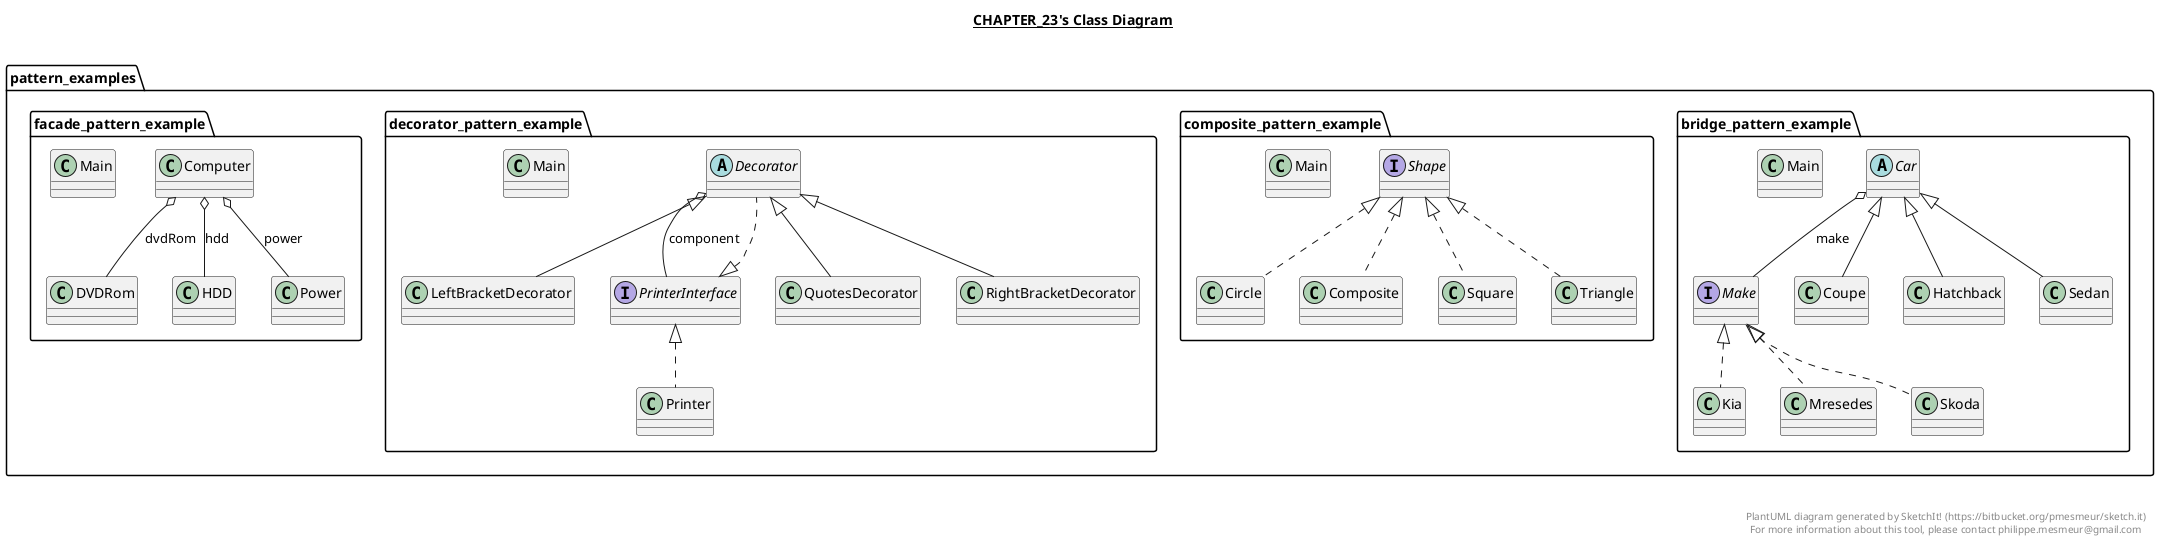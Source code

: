 @startuml

title __CHAPTER_23's Class Diagram__\n

  namespace pattern_examples.bridge_pattern_example {
    abstract class pattern_examples.bridge_pattern_example.Car {
    }
  }
  

  namespace pattern_examples.bridge_pattern_example {
    class pattern_examples.bridge_pattern_example.Coupe {
    }
  }
  

  namespace pattern_examples.bridge_pattern_example {
    class pattern_examples.bridge_pattern_example.Hatchback {
    }
  }
  

  namespace pattern_examples.bridge_pattern_example {
    class pattern_examples.bridge_pattern_example.Kia {
    }
  }
  

  namespace pattern_examples.bridge_pattern_example {
    class pattern_examples.bridge_pattern_example.Main {
    }
  }
  

  namespace pattern_examples.bridge_pattern_example {
    interface pattern_examples.bridge_pattern_example.Make {
    }
  }
  

  namespace pattern_examples.bridge_pattern_example {
    class pattern_examples.bridge_pattern_example.Mresedes {
    }
  }
  

  namespace pattern_examples.bridge_pattern_example {
    class pattern_examples.bridge_pattern_example.Sedan {
    }
  }
  

  namespace pattern_examples.bridge_pattern_example {
    class pattern_examples.bridge_pattern_example.Skoda {
    }
  }
  

  namespace pattern_examples.composite_pattern_example {
    class pattern_examples.composite_pattern_example.Circle {
    }
  }
  

  namespace pattern_examples.composite_pattern_example {
    class pattern_examples.composite_pattern_example.Composite {
    }
  }
  

  namespace pattern_examples.composite_pattern_example {
    class pattern_examples.composite_pattern_example.Main {
    }
  }
  

  namespace pattern_examples.composite_pattern_example {
    interface pattern_examples.composite_pattern_example.Shape {
    }
  }
  

  namespace pattern_examples.composite_pattern_example {
    class pattern_examples.composite_pattern_example.Square {
    }
  }
  

  namespace pattern_examples.composite_pattern_example {
    class pattern_examples.composite_pattern_example.Triangle {
    }
  }
  

  namespace pattern_examples.decorator_pattern_example {
    abstract class pattern_examples.decorator_pattern_example.Decorator {
    }
  }
  

  namespace pattern_examples.decorator_pattern_example {
    class pattern_examples.decorator_pattern_example.LeftBracketDecorator {
    }
  }
  

  namespace pattern_examples.decorator_pattern_example {
    class pattern_examples.decorator_pattern_example.Main {
    }
  }
  

  namespace pattern_examples.decorator_pattern_example {
    class pattern_examples.decorator_pattern_example.Printer {
    }
  }
  

  namespace pattern_examples.decorator_pattern_example {
    interface pattern_examples.decorator_pattern_example.PrinterInterface {
    }
  }
  

  namespace pattern_examples.decorator_pattern_example {
    class pattern_examples.decorator_pattern_example.QuotesDecorator {
    }
  }
  

  namespace pattern_examples.decorator_pattern_example {
    class pattern_examples.decorator_pattern_example.RightBracketDecorator {
    }
  }
  

  namespace pattern_examples.facade_pattern_example {
    class pattern_examples.facade_pattern_example.Computer {
    }
  }
  

  namespace pattern_examples.facade_pattern_example {
    class pattern_examples.facade_pattern_example.DVDRom {
    }
  }
  

  namespace pattern_examples.facade_pattern_example {
    class pattern_examples.facade_pattern_example.HDD {
    }
  }
  

  namespace pattern_examples.facade_pattern_example {
    class pattern_examples.facade_pattern_example.Main {
    }
  }
  

  namespace pattern_examples.facade_pattern_example {
    class pattern_examples.facade_pattern_example.Power {
    }
  }
  

  pattern_examples.bridge_pattern_example.Car o-- pattern_examples.bridge_pattern_example.Make : make
  pattern_examples.bridge_pattern_example.Coupe -up-|> pattern_examples.bridge_pattern_example.Car
  pattern_examples.bridge_pattern_example.Hatchback -up-|> pattern_examples.bridge_pattern_example.Car
  pattern_examples.bridge_pattern_example.Kia .up.|> pattern_examples.bridge_pattern_example.Make
  pattern_examples.bridge_pattern_example.Mresedes .up.|> pattern_examples.bridge_pattern_example.Make
  pattern_examples.bridge_pattern_example.Sedan -up-|> pattern_examples.bridge_pattern_example.Car
  pattern_examples.bridge_pattern_example.Skoda .up.|> pattern_examples.bridge_pattern_example.Make
  pattern_examples.composite_pattern_example.Circle .up.|> pattern_examples.composite_pattern_example.Shape
  pattern_examples.composite_pattern_example.Composite .up.|> pattern_examples.composite_pattern_example.Shape
  pattern_examples.composite_pattern_example.Square .up.|> pattern_examples.composite_pattern_example.Shape
  pattern_examples.composite_pattern_example.Triangle .up.|> pattern_examples.composite_pattern_example.Shape
  pattern_examples.decorator_pattern_example.Decorator .up.|> pattern_examples.decorator_pattern_example.PrinterInterface
  pattern_examples.decorator_pattern_example.Decorator o-- pattern_examples.decorator_pattern_example.PrinterInterface : component
  pattern_examples.decorator_pattern_example.LeftBracketDecorator -up-|> pattern_examples.decorator_pattern_example.Decorator
  pattern_examples.decorator_pattern_example.Printer .up.|> pattern_examples.decorator_pattern_example.PrinterInterface
  pattern_examples.decorator_pattern_example.QuotesDecorator -up-|> pattern_examples.decorator_pattern_example.Decorator
  pattern_examples.decorator_pattern_example.RightBracketDecorator -up-|> pattern_examples.decorator_pattern_example.Decorator
  pattern_examples.facade_pattern_example.Computer o-- pattern_examples.facade_pattern_example.DVDRom : dvdRom
  pattern_examples.facade_pattern_example.Computer o-- pattern_examples.facade_pattern_example.HDD : hdd
  pattern_examples.facade_pattern_example.Computer o-- pattern_examples.facade_pattern_example.Power : power


right footer


PlantUML diagram generated by SketchIt! (https://bitbucket.org/pmesmeur/sketch.it)
For more information about this tool, please contact philippe.mesmeur@gmail.com
endfooter

@enduml
